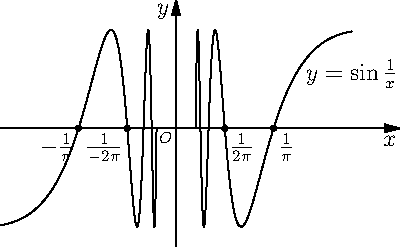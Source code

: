 import graph;
size(200,200*0.618,IgnoreAspect);

real f(real x) {return (x != 0) ? sin(1/x) : 0;}
real T(real x) {return 2/(x*pi);}

real a=-1.8/pi, b=1.8/pi;

draw(graph(f,a,-T(5),100));
draw(graph(f,-5,-10,100,T));

draw(graph(f,T(5),b,100));
draw(graph(f,10,5,100,T));

label("$y=\sin\frac{1}{x}$",(b,f(b)),4S);
dot("$\frac{1}{\pi}$",1/pi,SE);
dot("$-\frac{1}{\pi}$",-1/pi,SW);
dot("$\frac{1}{2\pi}$",1/2pi,SE);
dot("$\frac{1}{-2\pi}$",-1/2pi,SW);
label("$O$",(0,0),SW,p=fontsize(8pt));
xlimits(-a-0.1,b+0.1);
ylimits(-1.2,1.2);
axes("$x$","$y$",Arrow());

